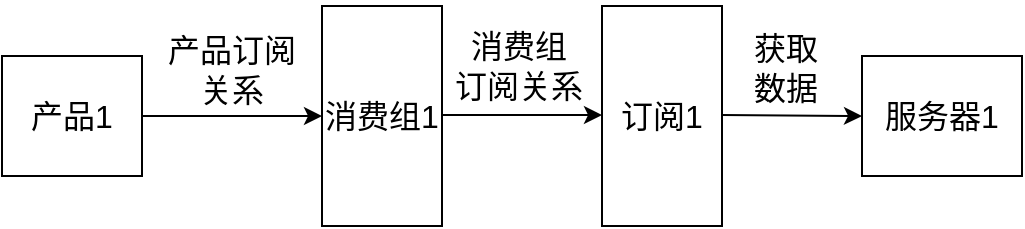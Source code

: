 <mxfile version="27.0.4">
  <diagram name="第 1 页" id="DPDLxRhq4WZPaVKxyE2U">
    <mxGraphModel dx="1500" dy="826" grid="1" gridSize="10" guides="1" tooltips="1" connect="1" arrows="1" fold="1" page="1" pageScale="1" pageWidth="827" pageHeight="1169" math="0" shadow="0">
      <root>
        <mxCell id="0" />
        <mxCell id="1" parent="0" />
        <mxCell id="SAsirNLkoHUq3iL9kauJ-1" value="&lt;font style=&quot;font-size: 16px;&quot;&gt;产品1&lt;/font&gt;" style="rounded=0;whiteSpace=wrap;html=1;" vertex="1" parent="1">
          <mxGeometry x="120" y="90" width="70" height="60" as="geometry" />
        </mxCell>
        <mxCell id="SAsirNLkoHUq3iL9kauJ-3" value="&lt;font style=&quot;font-size: 16px;&quot;&gt;消费组1&lt;/font&gt;" style="rounded=0;whiteSpace=wrap;html=1;" vertex="1" parent="1">
          <mxGeometry x="280" y="65" width="60" height="110" as="geometry" />
        </mxCell>
        <mxCell id="SAsirNLkoHUq3iL9kauJ-5" value="&lt;font style=&quot;font-size: 16px;&quot;&gt;订阅1&lt;/font&gt;" style="rounded=0;whiteSpace=wrap;html=1;" vertex="1" parent="1">
          <mxGeometry x="420" y="65" width="60" height="110" as="geometry" />
        </mxCell>
        <mxCell id="SAsirNLkoHUq3iL9kauJ-7" value="&lt;font style=&quot;font-size: 16px;&quot;&gt;服务器1&lt;/font&gt;" style="rounded=0;whiteSpace=wrap;html=1;" vertex="1" parent="1">
          <mxGeometry x="550" y="90" width="80" height="60" as="geometry" />
        </mxCell>
        <mxCell id="SAsirNLkoHUq3iL9kauJ-9" value="" style="endArrow=classic;html=1;rounded=0;exitX=1;exitY=0.5;exitDx=0;exitDy=0;" edge="1" parent="1" source="SAsirNLkoHUq3iL9kauJ-1" target="SAsirNLkoHUq3iL9kauJ-3">
          <mxGeometry width="50" height="50" relative="1" as="geometry">
            <mxPoint x="390" y="320" as="sourcePoint" />
            <mxPoint x="440" y="270" as="targetPoint" />
          </mxGeometry>
        </mxCell>
        <mxCell id="SAsirNLkoHUq3iL9kauJ-12" value="&lt;font style=&quot;font-size: 16px;&quot;&gt;产品订阅关系&lt;/font&gt;" style="text;html=1;align=center;verticalAlign=middle;whiteSpace=wrap;rounded=0;" vertex="1" parent="1">
          <mxGeometry x="200" y="82" width="70" height="30" as="geometry" />
        </mxCell>
        <mxCell id="SAsirNLkoHUq3iL9kauJ-14" value="" style="endArrow=classic;html=1;rounded=0;" edge="1" parent="1">
          <mxGeometry width="50" height="50" relative="1" as="geometry">
            <mxPoint x="340" y="119.5" as="sourcePoint" />
            <mxPoint x="420" y="119.5" as="targetPoint" />
          </mxGeometry>
        </mxCell>
        <mxCell id="SAsirNLkoHUq3iL9kauJ-15" value="" style="endArrow=classic;html=1;rounded=0;entryX=0;entryY=0.5;entryDx=0;entryDy=0;" edge="1" parent="1" target="SAsirNLkoHUq3iL9kauJ-7">
          <mxGeometry width="50" height="50" relative="1" as="geometry">
            <mxPoint x="480" y="119.5" as="sourcePoint" />
            <mxPoint x="540" y="120" as="targetPoint" />
          </mxGeometry>
        </mxCell>
        <mxCell id="SAsirNLkoHUq3iL9kauJ-16" value="&lt;font style=&quot;font-size: 16px;&quot;&gt;消费组&lt;/font&gt;&lt;div&gt;&lt;font style=&quot;font-size: 16px;&quot;&gt;订阅关系&lt;/font&gt;&lt;/div&gt;" style="text;html=1;align=center;verticalAlign=middle;whiteSpace=wrap;rounded=0;" vertex="1" parent="1">
          <mxGeometry x="320" y="62" width="116.5" height="65" as="geometry" />
        </mxCell>
        <mxCell id="SAsirNLkoHUq3iL9kauJ-17" value="&lt;font style=&quot;font-size: 16px;&quot;&gt;获取&lt;/font&gt;&lt;div&gt;&lt;font style=&quot;font-size: 16px;&quot;&gt;数据&lt;/font&gt;&lt;/div&gt;" style="text;html=1;align=center;verticalAlign=middle;whiteSpace=wrap;rounded=0;" vertex="1" parent="1">
          <mxGeometry x="482" y="80.5" width="60" height="30" as="geometry" />
        </mxCell>
      </root>
    </mxGraphModel>
  </diagram>
</mxfile>

